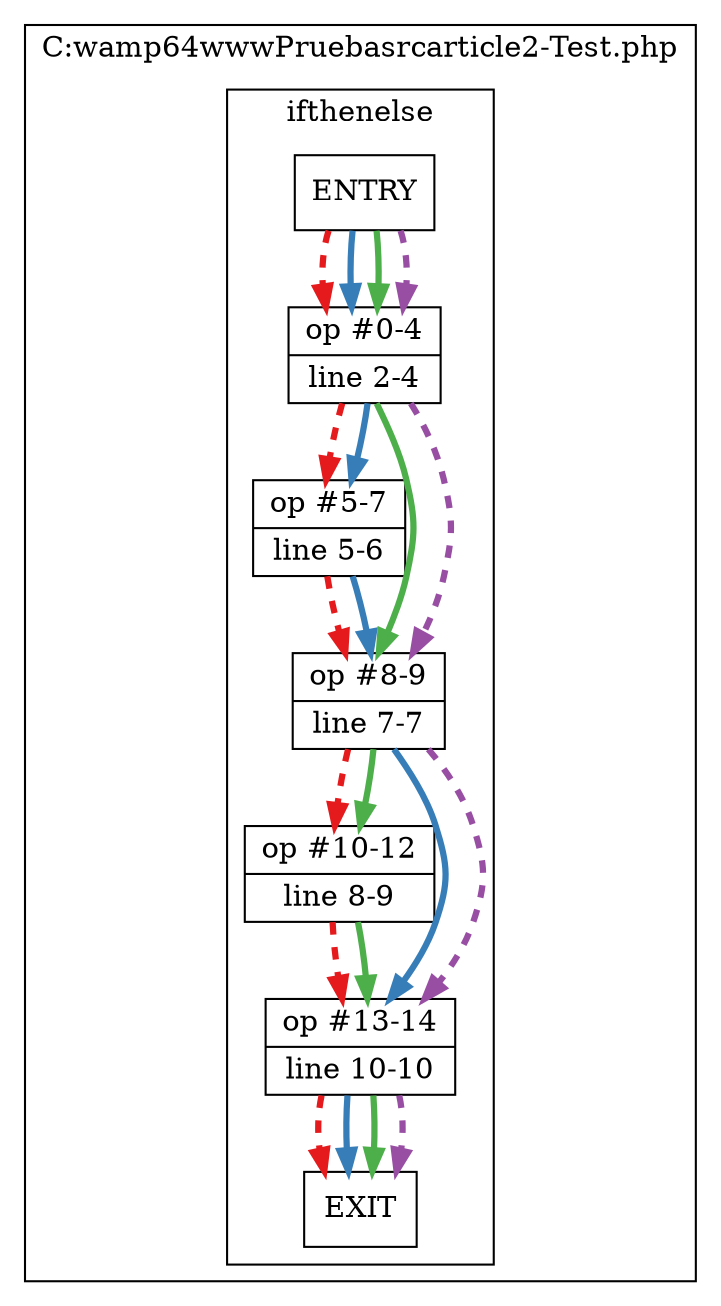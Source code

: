 digraph {
subgraph cluster_file_5fbff191d5a5c0a99b1eb0237197abc7 {
label="C:\wamp64\www\Prueba\src\article2-Test.php";
subgraph cluster_aba6b0d5ebebfe43e6d519d2227f2887 {
	label="ifthenelse";
	graph [rankdir="LR"];
	node [shape = record];
	"__ifthenelse_0" [ label = "{ op #0-4 | line 2-4 }" ];
	"__ifthenelse_5" [ label = "{ op #5-7 | line 5-6 }" ];
	"__ifthenelse_8" [ label = "{ op #8-9 | line 7-7 }" ];
	"__ifthenelse_10" [ label = "{ op #10-12 | line 8-9 }" ];
	"__ifthenelse_13" [ label = "{ op #13-14 | line 10-10 }" ];
	"__ifthenelse_ENTRY" [label="ENTRY"];	"__ifthenelse_EXIT" [label="EXIT"];	"__ifthenelse_ENTRY" -> "__ifthenelse_0" -> "__ifthenelse_5" -> "__ifthenelse_8" -> "__ifthenelse_10" -> "__ifthenelse_13" -> "__ifthenelse_EXIT" [color="/set19/1" penwidth=3  style=dashed];
	"__ifthenelse_ENTRY" -> "__ifthenelse_0" -> "__ifthenelse_5" -> "__ifthenelse_8" -> "__ifthenelse_13" -> "__ifthenelse_EXIT" [color="/set19/2" penwidth=3 ];
	"__ifthenelse_ENTRY" -> "__ifthenelse_0" -> "__ifthenelse_8" -> "__ifthenelse_10" -> "__ifthenelse_13" -> "__ifthenelse_EXIT" [color="/set19/3" penwidth=3 ];
	"__ifthenelse_ENTRY" -> "__ifthenelse_0" -> "__ifthenelse_8" -> "__ifthenelse_13" -> "__ifthenelse_EXIT" [color="/set19/4" penwidth=3  style=dashed];
}
}
}
